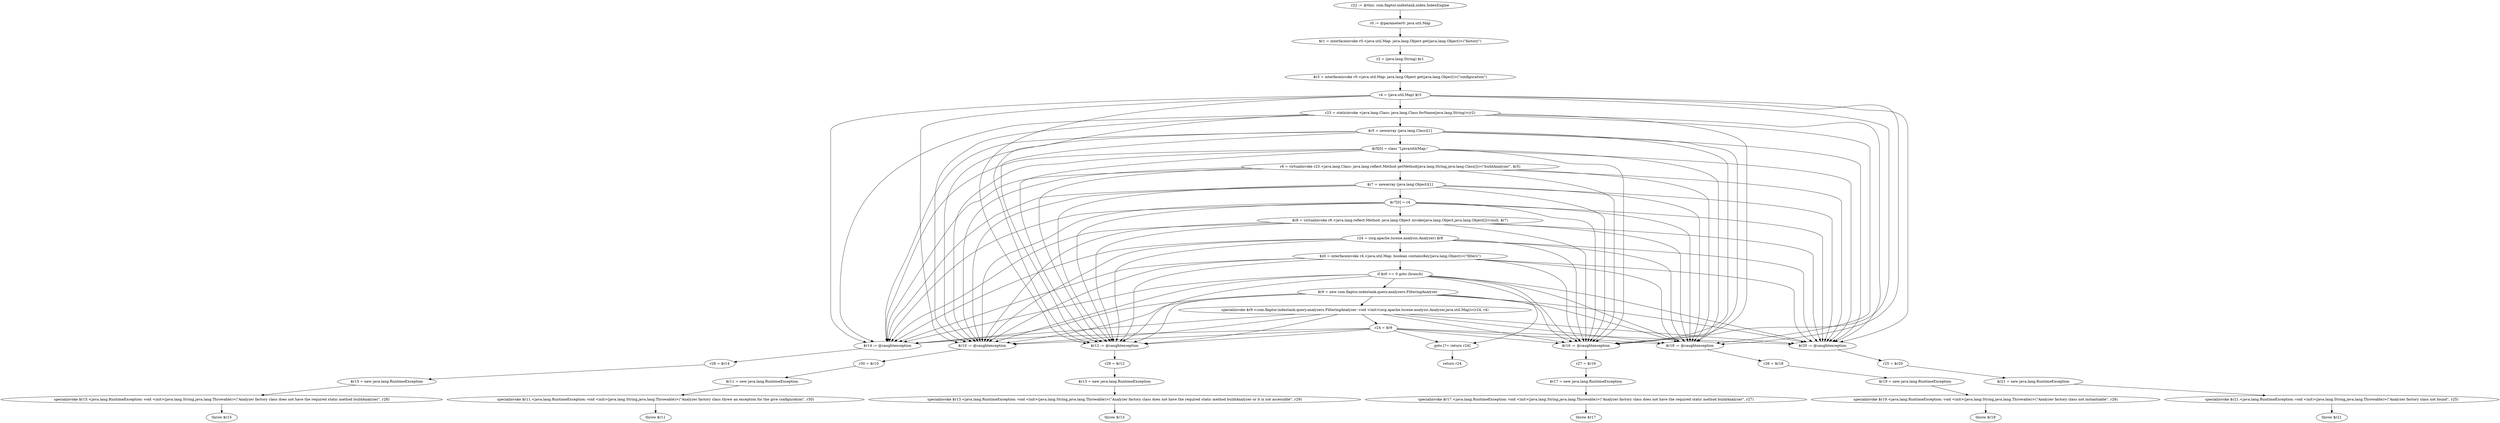 digraph "unitGraph" {
    "r22 := @this: com.flaptor.indextank.index.IndexEngine"
    "r0 := @parameter0: java.util.Map"
    "$r1 = interfaceinvoke r0.<java.util.Map: java.lang.Object get(java.lang.Object)>(\"factory\")"
    "r2 = (java.lang.String) $r1"
    "$r3 = interfaceinvoke r0.<java.util.Map: java.lang.Object get(java.lang.Object)>(\"configuration\")"
    "r4 = (java.util.Map) $r3"
    "r23 = staticinvoke <java.lang.Class: java.lang.Class forName(java.lang.String)>(r2)"
    "$r5 = newarray (java.lang.Class)[1]"
    "$r5[0] = class \"Ljava/util/Map;\""
    "r6 = virtualinvoke r23.<java.lang.Class: java.lang.reflect.Method getMethod(java.lang.String,java.lang.Class[])>(\"buildAnalyzer\", $r5)"
    "$r7 = newarray (java.lang.Object)[1]"
    "$r7[0] = r4"
    "$r8 = virtualinvoke r6.<java.lang.reflect.Method: java.lang.Object invoke(java.lang.Object,java.lang.Object[])>(null, $r7)"
    "r24 = (org.apache.lucene.analysis.Analyzer) $r8"
    "$z0 = interfaceinvoke r4.<java.util.Map: boolean containsKey(java.lang.Object)>(\"filters\")"
    "if $z0 == 0 goto (branch)"
    "$r9 = new com.flaptor.indextank.query.analyzers.FilteringAnalyzer"
    "specialinvoke $r9.<com.flaptor.indextank.query.analyzers.FilteringAnalyzer: void <init>(org.apache.lucene.analysis.Analyzer,java.util.Map)>(r24, r4)"
    "r24 = $r9"
    "goto [?= return r24]"
    "$r20 := @caughtexception"
    "r25 = $r20"
    "$r21 = new java.lang.RuntimeException"
    "specialinvoke $r21.<java.lang.RuntimeException: void <init>(java.lang.String,java.lang.Throwable)>(\"Analyzer factory class not found\", r25)"
    "throw $r21"
    "$r18 := @caughtexception"
    "r26 = $r18"
    "$r19 = new java.lang.RuntimeException"
    "specialinvoke $r19.<java.lang.RuntimeException: void <init>(java.lang.String,java.lang.Throwable)>(\"Analyzer factory class not instantiable\", r26)"
    "throw $r19"
    "$r16 := @caughtexception"
    "r27 = $r16"
    "$r17 = new java.lang.RuntimeException"
    "specialinvoke $r17.<java.lang.RuntimeException: void <init>(java.lang.String,java.lang.Throwable)>(\"Analyzer factory class does not have the required static method buildAnalyzer\", r27)"
    "throw $r17"
    "$r14 := @caughtexception"
    "r28 = $r14"
    "$r15 = new java.lang.RuntimeException"
    "specialinvoke $r15.<java.lang.RuntimeException: void <init>(java.lang.String,java.lang.Throwable)>(\"Analyzer factory class does not have the required static method buildAnalyzer\", r28)"
    "throw $r15"
    "$r12 := @caughtexception"
    "r29 = $r12"
    "$r13 = new java.lang.RuntimeException"
    "specialinvoke $r13.<java.lang.RuntimeException: void <init>(java.lang.String,java.lang.Throwable)>(\"Analyzer factory class does not have the required static method buildAnalyzer or it is not accessible\", r29)"
    "throw $r13"
    "$r10 := @caughtexception"
    "r30 = $r10"
    "$r11 = new java.lang.RuntimeException"
    "specialinvoke $r11.<java.lang.RuntimeException: void <init>(java.lang.String,java.lang.Throwable)>(\"Analyzer factory class threw an exception for the give configuration\", r30)"
    "throw $r11"
    "return r24"
    "r22 := @this: com.flaptor.indextank.index.IndexEngine"->"r0 := @parameter0: java.util.Map";
    "r0 := @parameter0: java.util.Map"->"$r1 = interfaceinvoke r0.<java.util.Map: java.lang.Object get(java.lang.Object)>(\"factory\")";
    "$r1 = interfaceinvoke r0.<java.util.Map: java.lang.Object get(java.lang.Object)>(\"factory\")"->"r2 = (java.lang.String) $r1";
    "r2 = (java.lang.String) $r1"->"$r3 = interfaceinvoke r0.<java.util.Map: java.lang.Object get(java.lang.Object)>(\"configuration\")";
    "$r3 = interfaceinvoke r0.<java.util.Map: java.lang.Object get(java.lang.Object)>(\"configuration\")"->"r4 = (java.util.Map) $r3";
    "r4 = (java.util.Map) $r3"->"$r20 := @caughtexception";
    "r4 = (java.util.Map) $r3"->"$r18 := @caughtexception";
    "r4 = (java.util.Map) $r3"->"$r16 := @caughtexception";
    "r4 = (java.util.Map) $r3"->"$r14 := @caughtexception";
    "r4 = (java.util.Map) $r3"->"$r12 := @caughtexception";
    "r4 = (java.util.Map) $r3"->"$r10 := @caughtexception";
    "r4 = (java.util.Map) $r3"->"r23 = staticinvoke <java.lang.Class: java.lang.Class forName(java.lang.String)>(r2)";
    "r23 = staticinvoke <java.lang.Class: java.lang.Class forName(java.lang.String)>(r2)"->"$r20 := @caughtexception";
    "r23 = staticinvoke <java.lang.Class: java.lang.Class forName(java.lang.String)>(r2)"->"$r18 := @caughtexception";
    "r23 = staticinvoke <java.lang.Class: java.lang.Class forName(java.lang.String)>(r2)"->"$r16 := @caughtexception";
    "r23 = staticinvoke <java.lang.Class: java.lang.Class forName(java.lang.String)>(r2)"->"$r14 := @caughtexception";
    "r23 = staticinvoke <java.lang.Class: java.lang.Class forName(java.lang.String)>(r2)"->"$r12 := @caughtexception";
    "r23 = staticinvoke <java.lang.Class: java.lang.Class forName(java.lang.String)>(r2)"->"$r10 := @caughtexception";
    "r23 = staticinvoke <java.lang.Class: java.lang.Class forName(java.lang.String)>(r2)"->"$r5 = newarray (java.lang.Class)[1]";
    "$r5 = newarray (java.lang.Class)[1]"->"$r20 := @caughtexception";
    "$r5 = newarray (java.lang.Class)[1]"->"$r18 := @caughtexception";
    "$r5 = newarray (java.lang.Class)[1]"->"$r16 := @caughtexception";
    "$r5 = newarray (java.lang.Class)[1]"->"$r14 := @caughtexception";
    "$r5 = newarray (java.lang.Class)[1]"->"$r12 := @caughtexception";
    "$r5 = newarray (java.lang.Class)[1]"->"$r10 := @caughtexception";
    "$r5 = newarray (java.lang.Class)[1]"->"$r5[0] = class \"Ljava/util/Map;\"";
    "$r5[0] = class \"Ljava/util/Map;\""->"$r20 := @caughtexception";
    "$r5[0] = class \"Ljava/util/Map;\""->"$r18 := @caughtexception";
    "$r5[0] = class \"Ljava/util/Map;\""->"$r16 := @caughtexception";
    "$r5[0] = class \"Ljava/util/Map;\""->"$r14 := @caughtexception";
    "$r5[0] = class \"Ljava/util/Map;\""->"$r12 := @caughtexception";
    "$r5[0] = class \"Ljava/util/Map;\""->"$r10 := @caughtexception";
    "$r5[0] = class \"Ljava/util/Map;\""->"r6 = virtualinvoke r23.<java.lang.Class: java.lang.reflect.Method getMethod(java.lang.String,java.lang.Class[])>(\"buildAnalyzer\", $r5)";
    "r6 = virtualinvoke r23.<java.lang.Class: java.lang.reflect.Method getMethod(java.lang.String,java.lang.Class[])>(\"buildAnalyzer\", $r5)"->"$r20 := @caughtexception";
    "r6 = virtualinvoke r23.<java.lang.Class: java.lang.reflect.Method getMethod(java.lang.String,java.lang.Class[])>(\"buildAnalyzer\", $r5)"->"$r18 := @caughtexception";
    "r6 = virtualinvoke r23.<java.lang.Class: java.lang.reflect.Method getMethod(java.lang.String,java.lang.Class[])>(\"buildAnalyzer\", $r5)"->"$r16 := @caughtexception";
    "r6 = virtualinvoke r23.<java.lang.Class: java.lang.reflect.Method getMethod(java.lang.String,java.lang.Class[])>(\"buildAnalyzer\", $r5)"->"$r14 := @caughtexception";
    "r6 = virtualinvoke r23.<java.lang.Class: java.lang.reflect.Method getMethod(java.lang.String,java.lang.Class[])>(\"buildAnalyzer\", $r5)"->"$r12 := @caughtexception";
    "r6 = virtualinvoke r23.<java.lang.Class: java.lang.reflect.Method getMethod(java.lang.String,java.lang.Class[])>(\"buildAnalyzer\", $r5)"->"$r10 := @caughtexception";
    "r6 = virtualinvoke r23.<java.lang.Class: java.lang.reflect.Method getMethod(java.lang.String,java.lang.Class[])>(\"buildAnalyzer\", $r5)"->"$r7 = newarray (java.lang.Object)[1]";
    "$r7 = newarray (java.lang.Object)[1]"->"$r20 := @caughtexception";
    "$r7 = newarray (java.lang.Object)[1]"->"$r18 := @caughtexception";
    "$r7 = newarray (java.lang.Object)[1]"->"$r16 := @caughtexception";
    "$r7 = newarray (java.lang.Object)[1]"->"$r14 := @caughtexception";
    "$r7 = newarray (java.lang.Object)[1]"->"$r12 := @caughtexception";
    "$r7 = newarray (java.lang.Object)[1]"->"$r10 := @caughtexception";
    "$r7 = newarray (java.lang.Object)[1]"->"$r7[0] = r4";
    "$r7[0] = r4"->"$r20 := @caughtexception";
    "$r7[0] = r4"->"$r18 := @caughtexception";
    "$r7[0] = r4"->"$r16 := @caughtexception";
    "$r7[0] = r4"->"$r14 := @caughtexception";
    "$r7[0] = r4"->"$r12 := @caughtexception";
    "$r7[0] = r4"->"$r10 := @caughtexception";
    "$r7[0] = r4"->"$r8 = virtualinvoke r6.<java.lang.reflect.Method: java.lang.Object invoke(java.lang.Object,java.lang.Object[])>(null, $r7)";
    "$r8 = virtualinvoke r6.<java.lang.reflect.Method: java.lang.Object invoke(java.lang.Object,java.lang.Object[])>(null, $r7)"->"$r20 := @caughtexception";
    "$r8 = virtualinvoke r6.<java.lang.reflect.Method: java.lang.Object invoke(java.lang.Object,java.lang.Object[])>(null, $r7)"->"$r18 := @caughtexception";
    "$r8 = virtualinvoke r6.<java.lang.reflect.Method: java.lang.Object invoke(java.lang.Object,java.lang.Object[])>(null, $r7)"->"$r16 := @caughtexception";
    "$r8 = virtualinvoke r6.<java.lang.reflect.Method: java.lang.Object invoke(java.lang.Object,java.lang.Object[])>(null, $r7)"->"$r14 := @caughtexception";
    "$r8 = virtualinvoke r6.<java.lang.reflect.Method: java.lang.Object invoke(java.lang.Object,java.lang.Object[])>(null, $r7)"->"$r12 := @caughtexception";
    "$r8 = virtualinvoke r6.<java.lang.reflect.Method: java.lang.Object invoke(java.lang.Object,java.lang.Object[])>(null, $r7)"->"$r10 := @caughtexception";
    "$r8 = virtualinvoke r6.<java.lang.reflect.Method: java.lang.Object invoke(java.lang.Object,java.lang.Object[])>(null, $r7)"->"r24 = (org.apache.lucene.analysis.Analyzer) $r8";
    "r24 = (org.apache.lucene.analysis.Analyzer) $r8"->"$r20 := @caughtexception";
    "r24 = (org.apache.lucene.analysis.Analyzer) $r8"->"$r18 := @caughtexception";
    "r24 = (org.apache.lucene.analysis.Analyzer) $r8"->"$r16 := @caughtexception";
    "r24 = (org.apache.lucene.analysis.Analyzer) $r8"->"$r14 := @caughtexception";
    "r24 = (org.apache.lucene.analysis.Analyzer) $r8"->"$r12 := @caughtexception";
    "r24 = (org.apache.lucene.analysis.Analyzer) $r8"->"$r10 := @caughtexception";
    "r24 = (org.apache.lucene.analysis.Analyzer) $r8"->"$z0 = interfaceinvoke r4.<java.util.Map: boolean containsKey(java.lang.Object)>(\"filters\")";
    "$z0 = interfaceinvoke r4.<java.util.Map: boolean containsKey(java.lang.Object)>(\"filters\")"->"$r20 := @caughtexception";
    "$z0 = interfaceinvoke r4.<java.util.Map: boolean containsKey(java.lang.Object)>(\"filters\")"->"$r18 := @caughtexception";
    "$z0 = interfaceinvoke r4.<java.util.Map: boolean containsKey(java.lang.Object)>(\"filters\")"->"$r16 := @caughtexception";
    "$z0 = interfaceinvoke r4.<java.util.Map: boolean containsKey(java.lang.Object)>(\"filters\")"->"$r14 := @caughtexception";
    "$z0 = interfaceinvoke r4.<java.util.Map: boolean containsKey(java.lang.Object)>(\"filters\")"->"$r12 := @caughtexception";
    "$z0 = interfaceinvoke r4.<java.util.Map: boolean containsKey(java.lang.Object)>(\"filters\")"->"$r10 := @caughtexception";
    "$z0 = interfaceinvoke r4.<java.util.Map: boolean containsKey(java.lang.Object)>(\"filters\")"->"if $z0 == 0 goto (branch)";
    "if $z0 == 0 goto (branch)"->"$r20 := @caughtexception";
    "if $z0 == 0 goto (branch)"->"$r18 := @caughtexception";
    "if $z0 == 0 goto (branch)"->"$r16 := @caughtexception";
    "if $z0 == 0 goto (branch)"->"$r14 := @caughtexception";
    "if $z0 == 0 goto (branch)"->"$r12 := @caughtexception";
    "if $z0 == 0 goto (branch)"->"$r10 := @caughtexception";
    "if $z0 == 0 goto (branch)"->"$r9 = new com.flaptor.indextank.query.analyzers.FilteringAnalyzer";
    "if $z0 == 0 goto (branch)"->"goto [?= return r24]";
    "$r9 = new com.flaptor.indextank.query.analyzers.FilteringAnalyzer"->"$r20 := @caughtexception";
    "$r9 = new com.flaptor.indextank.query.analyzers.FilteringAnalyzer"->"$r18 := @caughtexception";
    "$r9 = new com.flaptor.indextank.query.analyzers.FilteringAnalyzer"->"$r16 := @caughtexception";
    "$r9 = new com.flaptor.indextank.query.analyzers.FilteringAnalyzer"->"$r14 := @caughtexception";
    "$r9 = new com.flaptor.indextank.query.analyzers.FilteringAnalyzer"->"$r12 := @caughtexception";
    "$r9 = new com.flaptor.indextank.query.analyzers.FilteringAnalyzer"->"$r10 := @caughtexception";
    "$r9 = new com.flaptor.indextank.query.analyzers.FilteringAnalyzer"->"specialinvoke $r9.<com.flaptor.indextank.query.analyzers.FilteringAnalyzer: void <init>(org.apache.lucene.analysis.Analyzer,java.util.Map)>(r24, r4)";
    "specialinvoke $r9.<com.flaptor.indextank.query.analyzers.FilteringAnalyzer: void <init>(org.apache.lucene.analysis.Analyzer,java.util.Map)>(r24, r4)"->"$r20 := @caughtexception";
    "specialinvoke $r9.<com.flaptor.indextank.query.analyzers.FilteringAnalyzer: void <init>(org.apache.lucene.analysis.Analyzer,java.util.Map)>(r24, r4)"->"$r18 := @caughtexception";
    "specialinvoke $r9.<com.flaptor.indextank.query.analyzers.FilteringAnalyzer: void <init>(org.apache.lucene.analysis.Analyzer,java.util.Map)>(r24, r4)"->"$r16 := @caughtexception";
    "specialinvoke $r9.<com.flaptor.indextank.query.analyzers.FilteringAnalyzer: void <init>(org.apache.lucene.analysis.Analyzer,java.util.Map)>(r24, r4)"->"$r14 := @caughtexception";
    "specialinvoke $r9.<com.flaptor.indextank.query.analyzers.FilteringAnalyzer: void <init>(org.apache.lucene.analysis.Analyzer,java.util.Map)>(r24, r4)"->"$r12 := @caughtexception";
    "specialinvoke $r9.<com.flaptor.indextank.query.analyzers.FilteringAnalyzer: void <init>(org.apache.lucene.analysis.Analyzer,java.util.Map)>(r24, r4)"->"$r10 := @caughtexception";
    "specialinvoke $r9.<com.flaptor.indextank.query.analyzers.FilteringAnalyzer: void <init>(org.apache.lucene.analysis.Analyzer,java.util.Map)>(r24, r4)"->"r24 = $r9";
    "r24 = $r9"->"$r20 := @caughtexception";
    "r24 = $r9"->"$r18 := @caughtexception";
    "r24 = $r9"->"$r16 := @caughtexception";
    "r24 = $r9"->"$r14 := @caughtexception";
    "r24 = $r9"->"$r12 := @caughtexception";
    "r24 = $r9"->"$r10 := @caughtexception";
    "r24 = $r9"->"goto [?= return r24]";
    "goto [?= return r24]"->"return r24";
    "$r20 := @caughtexception"->"r25 = $r20";
    "r25 = $r20"->"$r21 = new java.lang.RuntimeException";
    "$r21 = new java.lang.RuntimeException"->"specialinvoke $r21.<java.lang.RuntimeException: void <init>(java.lang.String,java.lang.Throwable)>(\"Analyzer factory class not found\", r25)";
    "specialinvoke $r21.<java.lang.RuntimeException: void <init>(java.lang.String,java.lang.Throwable)>(\"Analyzer factory class not found\", r25)"->"throw $r21";
    "$r18 := @caughtexception"->"r26 = $r18";
    "r26 = $r18"->"$r19 = new java.lang.RuntimeException";
    "$r19 = new java.lang.RuntimeException"->"specialinvoke $r19.<java.lang.RuntimeException: void <init>(java.lang.String,java.lang.Throwable)>(\"Analyzer factory class not instantiable\", r26)";
    "specialinvoke $r19.<java.lang.RuntimeException: void <init>(java.lang.String,java.lang.Throwable)>(\"Analyzer factory class not instantiable\", r26)"->"throw $r19";
    "$r16 := @caughtexception"->"r27 = $r16";
    "r27 = $r16"->"$r17 = new java.lang.RuntimeException";
    "$r17 = new java.lang.RuntimeException"->"specialinvoke $r17.<java.lang.RuntimeException: void <init>(java.lang.String,java.lang.Throwable)>(\"Analyzer factory class does not have the required static method buildAnalyzer\", r27)";
    "specialinvoke $r17.<java.lang.RuntimeException: void <init>(java.lang.String,java.lang.Throwable)>(\"Analyzer factory class does not have the required static method buildAnalyzer\", r27)"->"throw $r17";
    "$r14 := @caughtexception"->"r28 = $r14";
    "r28 = $r14"->"$r15 = new java.lang.RuntimeException";
    "$r15 = new java.lang.RuntimeException"->"specialinvoke $r15.<java.lang.RuntimeException: void <init>(java.lang.String,java.lang.Throwable)>(\"Analyzer factory class does not have the required static method buildAnalyzer\", r28)";
    "specialinvoke $r15.<java.lang.RuntimeException: void <init>(java.lang.String,java.lang.Throwable)>(\"Analyzer factory class does not have the required static method buildAnalyzer\", r28)"->"throw $r15";
    "$r12 := @caughtexception"->"r29 = $r12";
    "r29 = $r12"->"$r13 = new java.lang.RuntimeException";
    "$r13 = new java.lang.RuntimeException"->"specialinvoke $r13.<java.lang.RuntimeException: void <init>(java.lang.String,java.lang.Throwable)>(\"Analyzer factory class does not have the required static method buildAnalyzer or it is not accessible\", r29)";
    "specialinvoke $r13.<java.lang.RuntimeException: void <init>(java.lang.String,java.lang.Throwable)>(\"Analyzer factory class does not have the required static method buildAnalyzer or it is not accessible\", r29)"->"throw $r13";
    "$r10 := @caughtexception"->"r30 = $r10";
    "r30 = $r10"->"$r11 = new java.lang.RuntimeException";
    "$r11 = new java.lang.RuntimeException"->"specialinvoke $r11.<java.lang.RuntimeException: void <init>(java.lang.String,java.lang.Throwable)>(\"Analyzer factory class threw an exception for the give configuration\", r30)";
    "specialinvoke $r11.<java.lang.RuntimeException: void <init>(java.lang.String,java.lang.Throwable)>(\"Analyzer factory class threw an exception for the give configuration\", r30)"->"throw $r11";
}
